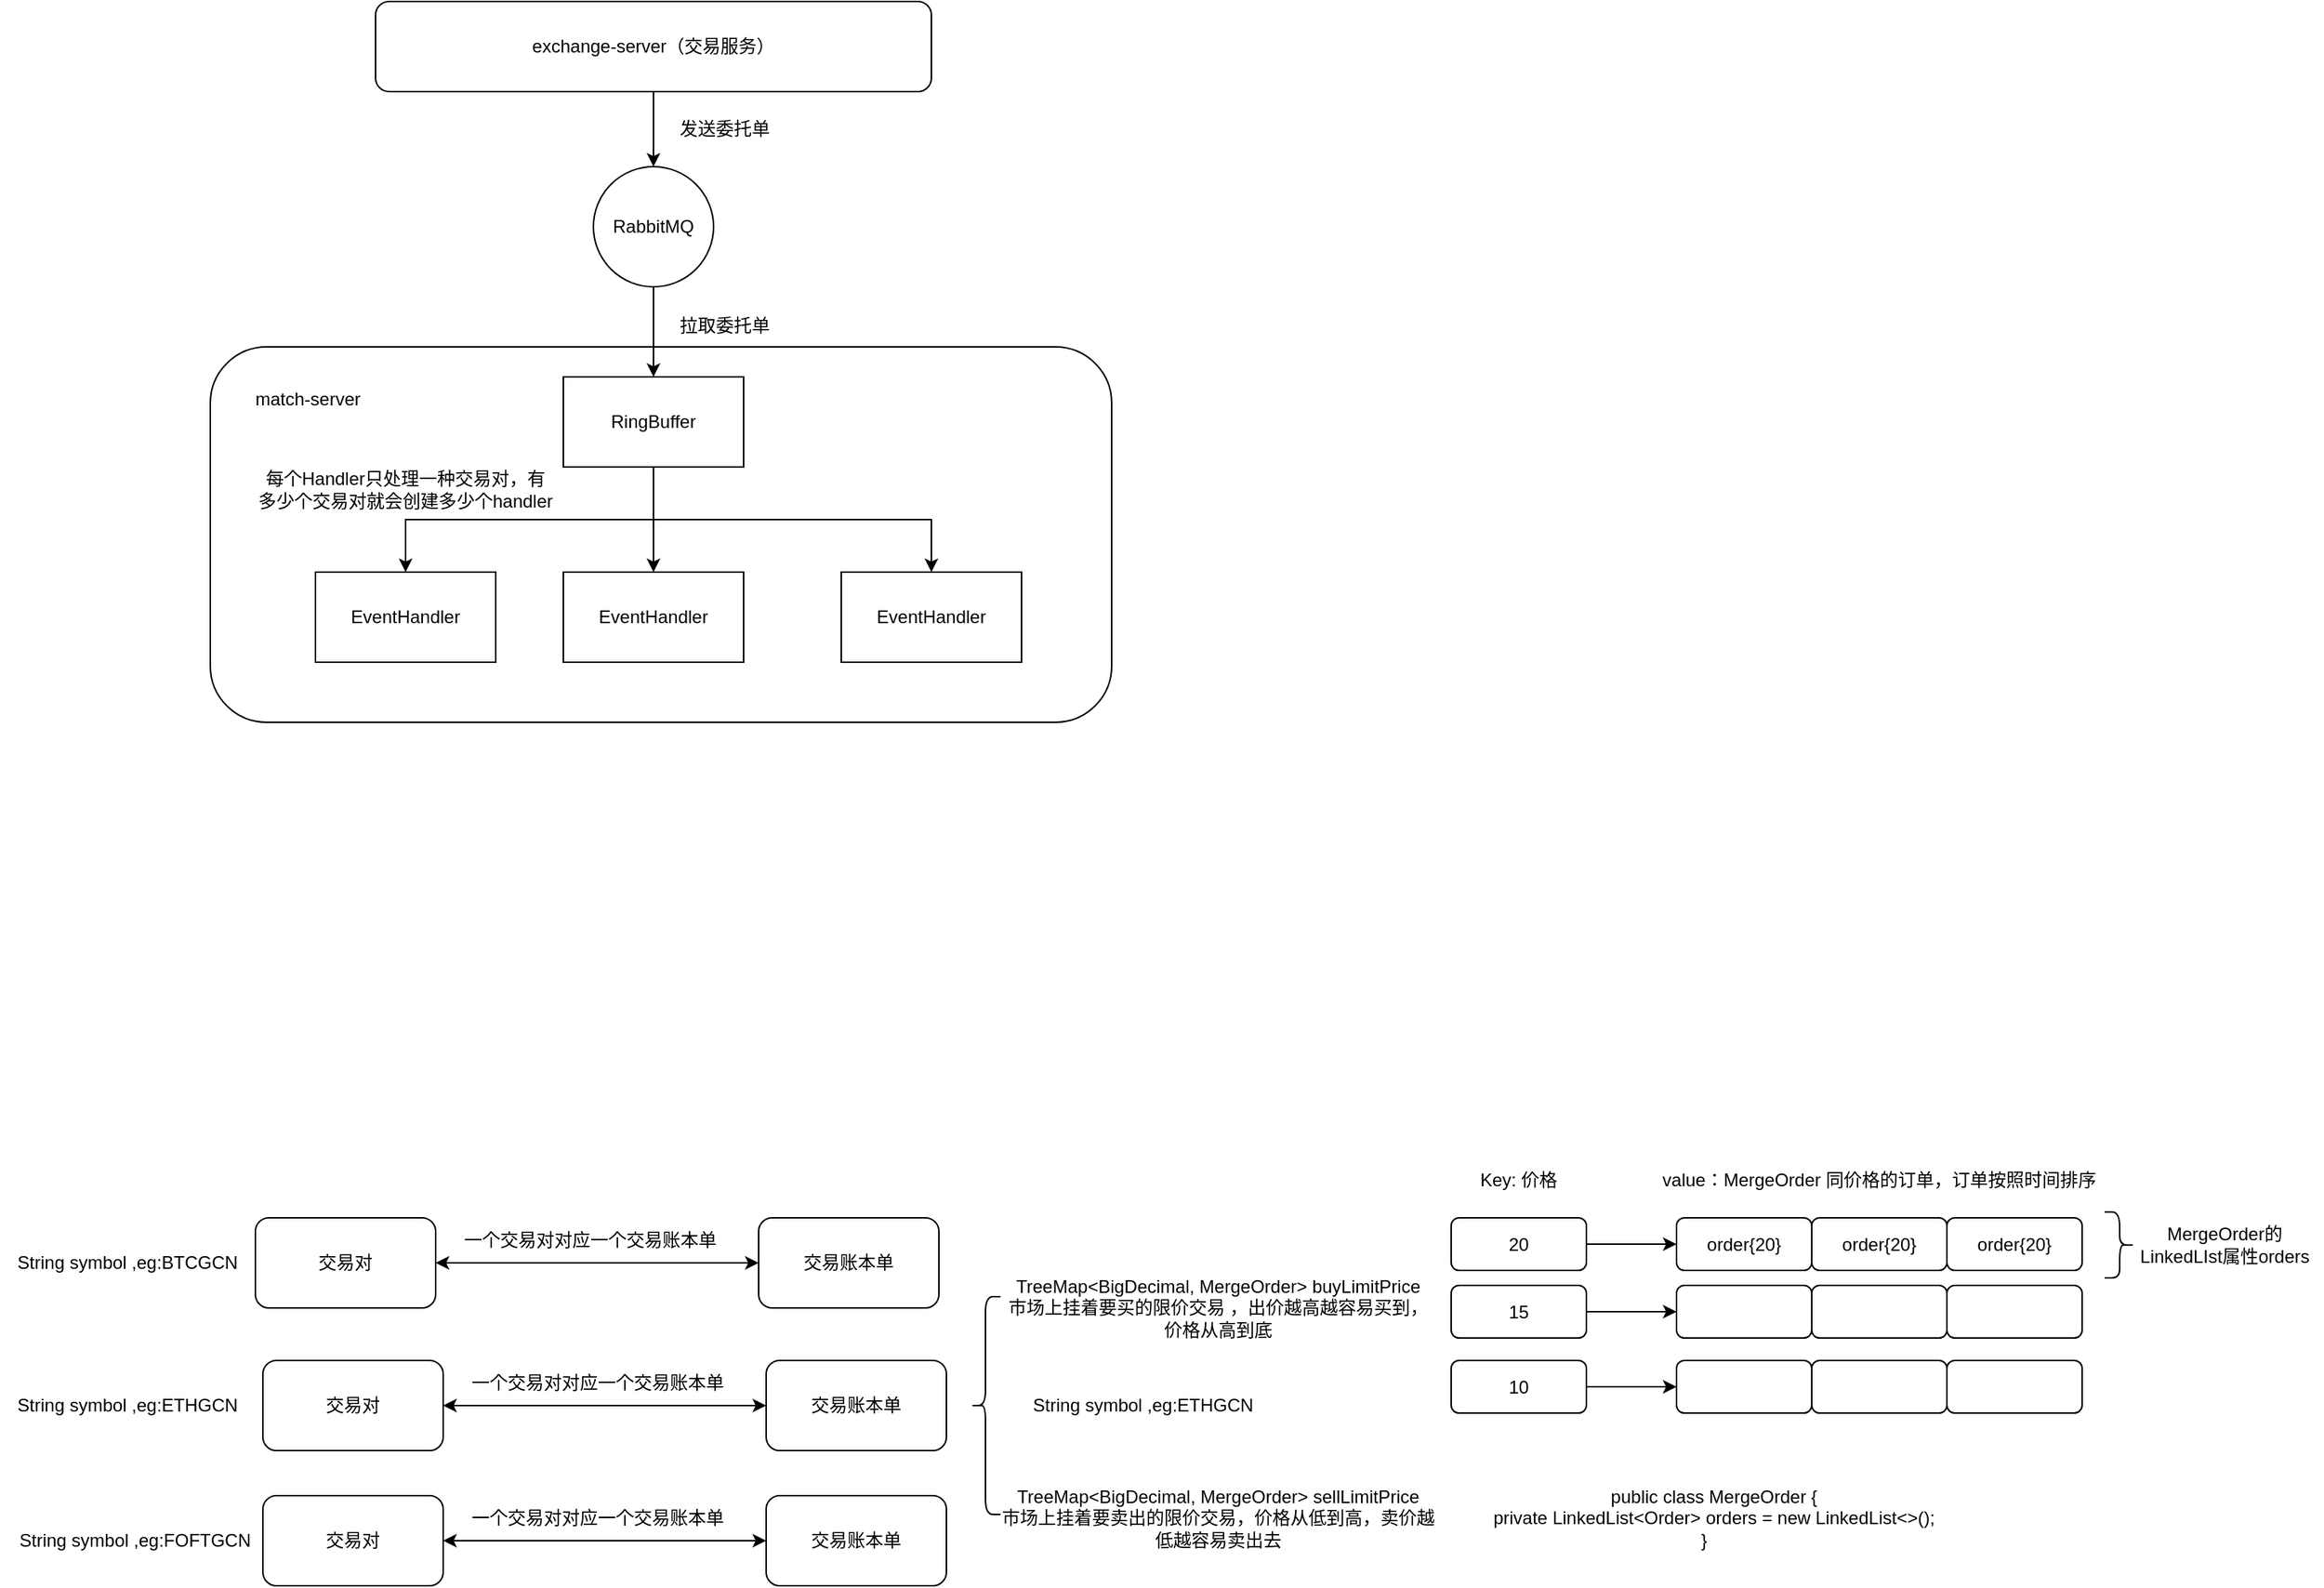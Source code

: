 <mxfile version="21.6.8" type="github">
  <diagram name="第 1 页" id="LZYfN8Qb-46NnNl3OFI-">
    <mxGraphModel dx="1589" dy="765" grid="1" gridSize="10" guides="1" tooltips="1" connect="1" arrows="1" fold="1" page="1" pageScale="1" pageWidth="827" pageHeight="1169" math="0" shadow="0">
      <root>
        <mxCell id="0" />
        <mxCell id="1" parent="0" />
        <mxCell id="YOYZqp5rT2E9GzHTg75s-17" value="" style="rounded=1;whiteSpace=wrap;html=1;" vertex="1" parent="1">
          <mxGeometry x="140" y="250" width="600" height="250" as="geometry" />
        </mxCell>
        <mxCell id="YOYZqp5rT2E9GzHTg75s-16" style="edgeStyle=orthogonalEdgeStyle;rounded=0;orthogonalLoop=1;jettySize=auto;html=1;exitX=0.5;exitY=1;exitDx=0;exitDy=0;entryX=0.5;entryY=0;entryDx=0;entryDy=0;" edge="1" parent="1" source="YOYZqp5rT2E9GzHTg75s-1" target="YOYZqp5rT2E9GzHTg75s-2">
          <mxGeometry relative="1" as="geometry" />
        </mxCell>
        <mxCell id="YOYZqp5rT2E9GzHTg75s-1" value="exchange-server（交易服务）" style="rounded=1;whiteSpace=wrap;html=1;" vertex="1" parent="1">
          <mxGeometry x="250" y="20" width="370" height="60" as="geometry" />
        </mxCell>
        <mxCell id="YOYZqp5rT2E9GzHTg75s-19" style="edgeStyle=orthogonalEdgeStyle;rounded=0;orthogonalLoop=1;jettySize=auto;html=1;exitX=0.5;exitY=1;exitDx=0;exitDy=0;entryX=0.5;entryY=0;entryDx=0;entryDy=0;" edge="1" parent="1" source="YOYZqp5rT2E9GzHTg75s-2" target="YOYZqp5rT2E9GzHTg75s-9">
          <mxGeometry relative="1" as="geometry" />
        </mxCell>
        <mxCell id="YOYZqp5rT2E9GzHTg75s-2" value="RabbitMQ" style="ellipse;whiteSpace=wrap;html=1;aspect=fixed;" vertex="1" parent="1">
          <mxGeometry x="395" y="130" width="80" height="80" as="geometry" />
        </mxCell>
        <mxCell id="YOYZqp5rT2E9GzHTg75s-20" style="edgeStyle=orthogonalEdgeStyle;rounded=0;orthogonalLoop=1;jettySize=auto;html=1;exitX=0.5;exitY=1;exitDx=0;exitDy=0;entryX=0.5;entryY=0;entryDx=0;entryDy=0;" edge="1" parent="1" source="YOYZqp5rT2E9GzHTg75s-9" target="YOYZqp5rT2E9GzHTg75s-13">
          <mxGeometry relative="1" as="geometry" />
        </mxCell>
        <mxCell id="YOYZqp5rT2E9GzHTg75s-21" style="edgeStyle=orthogonalEdgeStyle;rounded=0;orthogonalLoop=1;jettySize=auto;html=1;exitX=0.5;exitY=1;exitDx=0;exitDy=0;" edge="1" parent="1" source="YOYZqp5rT2E9GzHTg75s-9" target="YOYZqp5rT2E9GzHTg75s-14">
          <mxGeometry relative="1" as="geometry" />
        </mxCell>
        <mxCell id="YOYZqp5rT2E9GzHTg75s-22" style="edgeStyle=orthogonalEdgeStyle;rounded=0;orthogonalLoop=1;jettySize=auto;html=1;exitX=0.5;exitY=1;exitDx=0;exitDy=0;" edge="1" parent="1" source="YOYZqp5rT2E9GzHTg75s-9" target="YOYZqp5rT2E9GzHTg75s-15">
          <mxGeometry relative="1" as="geometry" />
        </mxCell>
        <mxCell id="YOYZqp5rT2E9GzHTg75s-9" value="RingBuffer" style="rounded=0;whiteSpace=wrap;html=1;" vertex="1" parent="1">
          <mxGeometry x="375" y="270" width="120" height="60" as="geometry" />
        </mxCell>
        <mxCell id="YOYZqp5rT2E9GzHTg75s-13" value="EventHandler" style="rounded=0;whiteSpace=wrap;html=1;" vertex="1" parent="1">
          <mxGeometry x="210" y="400" width="120" height="60" as="geometry" />
        </mxCell>
        <mxCell id="YOYZqp5rT2E9GzHTg75s-14" value="EventHandler" style="rounded=0;whiteSpace=wrap;html=1;" vertex="1" parent="1">
          <mxGeometry x="375" y="400" width="120" height="60" as="geometry" />
        </mxCell>
        <mxCell id="YOYZqp5rT2E9GzHTg75s-15" value="EventHandler" style="rounded=0;whiteSpace=wrap;html=1;" vertex="1" parent="1">
          <mxGeometry x="560" y="400" width="120" height="60" as="geometry" />
        </mxCell>
        <mxCell id="YOYZqp5rT2E9GzHTg75s-18" value="match-server" style="text;html=1;strokeColor=none;fillColor=none;align=center;verticalAlign=middle;whiteSpace=wrap;rounded=0;" vertex="1" parent="1">
          <mxGeometry x="140" y="270" width="130" height="30" as="geometry" />
        </mxCell>
        <mxCell id="YOYZqp5rT2E9GzHTg75s-23" value="每个Handler只处理一种交易对，有多少个交易对就会创建多少个handler" style="text;html=1;strokeColor=none;fillColor=none;align=center;verticalAlign=middle;whiteSpace=wrap;rounded=0;" vertex="1" parent="1">
          <mxGeometry x="170" y="330" width="200" height="30" as="geometry" />
        </mxCell>
        <mxCell id="YOYZqp5rT2E9GzHTg75s-24" value="交易对" style="rounded=1;whiteSpace=wrap;html=1;" vertex="1" parent="1">
          <mxGeometry x="170" y="830" width="120" height="60" as="geometry" />
        </mxCell>
        <mxCell id="YOYZqp5rT2E9GzHTg75s-25" value="交易账本单" style="rounded=1;whiteSpace=wrap;html=1;" vertex="1" parent="1">
          <mxGeometry x="505" y="830" width="120" height="60" as="geometry" />
        </mxCell>
        <mxCell id="YOYZqp5rT2E9GzHTg75s-27" value="" style="endArrow=classic;startArrow=classic;html=1;rounded=0;entryX=0;entryY=0.5;entryDx=0;entryDy=0;exitX=1;exitY=0.5;exitDx=0;exitDy=0;" edge="1" parent="1" source="YOYZqp5rT2E9GzHTg75s-24" target="YOYZqp5rT2E9GzHTg75s-25">
          <mxGeometry width="50" height="50" relative="1" as="geometry">
            <mxPoint x="290" y="865" as="sourcePoint" />
            <mxPoint x="340" y="815" as="targetPoint" />
          </mxGeometry>
        </mxCell>
        <mxCell id="YOYZqp5rT2E9GzHTg75s-28" value="一个交易对对应一个交易账本单" style="text;html=1;strokeColor=none;fillColor=none;align=center;verticalAlign=middle;whiteSpace=wrap;rounded=0;" vertex="1" parent="1">
          <mxGeometry x="300" y="830" width="186" height="30" as="geometry" />
        </mxCell>
        <mxCell id="YOYZqp5rT2E9GzHTg75s-37" value="交易对" style="rounded=1;whiteSpace=wrap;html=1;" vertex="1" parent="1">
          <mxGeometry x="175" y="925" width="120" height="60" as="geometry" />
        </mxCell>
        <mxCell id="YOYZqp5rT2E9GzHTg75s-38" value="交易账本单" style="rounded=1;whiteSpace=wrap;html=1;" vertex="1" parent="1">
          <mxGeometry x="510" y="925" width="120" height="60" as="geometry" />
        </mxCell>
        <mxCell id="YOYZqp5rT2E9GzHTg75s-39" value="" style="endArrow=classic;startArrow=classic;html=1;rounded=0;entryX=0;entryY=0.5;entryDx=0;entryDy=0;exitX=1;exitY=0.5;exitDx=0;exitDy=0;" edge="1" parent="1" source="YOYZqp5rT2E9GzHTg75s-37" target="YOYZqp5rT2E9GzHTg75s-38">
          <mxGeometry width="50" height="50" relative="1" as="geometry">
            <mxPoint x="295" y="960" as="sourcePoint" />
            <mxPoint x="345" y="910" as="targetPoint" />
          </mxGeometry>
        </mxCell>
        <mxCell id="YOYZqp5rT2E9GzHTg75s-40" value="一个交易对对应一个交易账本单" style="text;html=1;strokeColor=none;fillColor=none;align=center;verticalAlign=middle;whiteSpace=wrap;rounded=0;" vertex="1" parent="1">
          <mxGeometry x="305" y="925" width="186" height="30" as="geometry" />
        </mxCell>
        <mxCell id="YOYZqp5rT2E9GzHTg75s-41" value="交易对" style="rounded=1;whiteSpace=wrap;html=1;" vertex="1" parent="1">
          <mxGeometry x="175" y="1015" width="120" height="60" as="geometry" />
        </mxCell>
        <mxCell id="YOYZqp5rT2E9GzHTg75s-42" value="交易账本单" style="rounded=1;whiteSpace=wrap;html=1;" vertex="1" parent="1">
          <mxGeometry x="510" y="1015" width="120" height="60" as="geometry" />
        </mxCell>
        <mxCell id="YOYZqp5rT2E9GzHTg75s-43" value="" style="endArrow=classic;startArrow=classic;html=1;rounded=0;entryX=0;entryY=0.5;entryDx=0;entryDy=0;exitX=1;exitY=0.5;exitDx=0;exitDy=0;" edge="1" parent="1" source="YOYZqp5rT2E9GzHTg75s-41" target="YOYZqp5rT2E9GzHTg75s-42">
          <mxGeometry width="50" height="50" relative="1" as="geometry">
            <mxPoint x="295" y="1050" as="sourcePoint" />
            <mxPoint x="345" y="1000" as="targetPoint" />
          </mxGeometry>
        </mxCell>
        <mxCell id="YOYZqp5rT2E9GzHTg75s-44" value="一个交易对对应一个交易账本单" style="text;html=1;strokeColor=none;fillColor=none;align=center;verticalAlign=middle;whiteSpace=wrap;rounded=0;" vertex="1" parent="1">
          <mxGeometry x="305" y="1015" width="186" height="30" as="geometry" />
        </mxCell>
        <mxCell id="YOYZqp5rT2E9GzHTg75s-45" value="String symbol ,eg:BTCGCN" style="text;html=1;strokeColor=none;fillColor=none;align=center;verticalAlign=middle;whiteSpace=wrap;rounded=0;" vertex="1" parent="1">
          <mxGeometry y="845" width="170" height="30" as="geometry" />
        </mxCell>
        <mxCell id="YOYZqp5rT2E9GzHTg75s-46" value="String symbol ,eg:ETHGCN" style="text;html=1;strokeColor=none;fillColor=none;align=center;verticalAlign=middle;whiteSpace=wrap;rounded=0;" vertex="1" parent="1">
          <mxGeometry y="940" width="170" height="30" as="geometry" />
        </mxCell>
        <mxCell id="YOYZqp5rT2E9GzHTg75s-47" value="String symbol ,eg:FOFTGCN" style="text;html=1;strokeColor=none;fillColor=none;align=center;verticalAlign=middle;whiteSpace=wrap;rounded=0;" vertex="1" parent="1">
          <mxGeometry x="5" y="1030" width="170" height="30" as="geometry" />
        </mxCell>
        <mxCell id="YOYZqp5rT2E9GzHTg75s-50" value="" style="shape=curlyBracket;whiteSpace=wrap;html=1;rounded=1;labelPosition=left;verticalLabelPosition=middle;align=right;verticalAlign=middle;" vertex="1" parent="1">
          <mxGeometry x="646" y="882.5" width="20" height="145" as="geometry" />
        </mxCell>
        <mxCell id="YOYZqp5rT2E9GzHTg75s-51" value="TreeMap&amp;lt;BigDecimal, MergeOrder&amp;gt; buyLimitPrice&lt;br&gt;市场上挂着要买的限价交易 ，出价越高越容易买到，价格从高到底" style="text;html=1;strokeColor=none;fillColor=none;align=center;verticalAlign=middle;whiteSpace=wrap;rounded=0;" vertex="1" parent="1">
          <mxGeometry x="666" y="875" width="290" height="30" as="geometry" />
        </mxCell>
        <mxCell id="YOYZqp5rT2E9GzHTg75s-52" value="String symbol ,eg:ETHGCN" style="text;html=1;strokeColor=none;fillColor=none;align=center;verticalAlign=middle;whiteSpace=wrap;rounded=0;" vertex="1" parent="1">
          <mxGeometry x="676" y="940" width="170" height="30" as="geometry" />
        </mxCell>
        <mxCell id="YOYZqp5rT2E9GzHTg75s-53" value="TreeMap&amp;lt;BigDecimal, MergeOrder&amp;gt; sellLimitPrice&lt;br&gt;市场上挂着要卖出的限价交易，价格从低到高，卖价越低越容易卖出去" style="text;html=1;strokeColor=none;fillColor=none;align=center;verticalAlign=middle;whiteSpace=wrap;rounded=0;" vertex="1" parent="1">
          <mxGeometry x="666" y="1015" width="290" height="30" as="geometry" />
        </mxCell>
        <mxCell id="YOYZqp5rT2E9GzHTg75s-68" style="edgeStyle=orthogonalEdgeStyle;rounded=0;orthogonalLoop=1;jettySize=auto;html=1;exitX=1;exitY=0.5;exitDx=0;exitDy=0;entryX=0;entryY=0.5;entryDx=0;entryDy=0;" edge="1" parent="1" source="YOYZqp5rT2E9GzHTg75s-54" target="YOYZqp5rT2E9GzHTg75s-57">
          <mxGeometry relative="1" as="geometry" />
        </mxCell>
        <mxCell id="YOYZqp5rT2E9GzHTg75s-54" value="20" style="rounded=1;whiteSpace=wrap;html=1;" vertex="1" parent="1">
          <mxGeometry x="966" y="830" width="90" height="35" as="geometry" />
        </mxCell>
        <mxCell id="YOYZqp5rT2E9GzHTg75s-70" style="edgeStyle=orthogonalEdgeStyle;rounded=0;orthogonalLoop=1;jettySize=auto;html=1;exitX=1;exitY=0.5;exitDx=0;exitDy=0;" edge="1" parent="1" source="YOYZqp5rT2E9GzHTg75s-55" target="YOYZqp5rT2E9GzHTg75s-58">
          <mxGeometry relative="1" as="geometry" />
        </mxCell>
        <mxCell id="YOYZqp5rT2E9GzHTg75s-55" value="10" style="rounded=1;whiteSpace=wrap;html=1;" vertex="1" parent="1">
          <mxGeometry x="966" y="925" width="90" height="35" as="geometry" />
        </mxCell>
        <mxCell id="YOYZqp5rT2E9GzHTg75s-69" style="edgeStyle=orthogonalEdgeStyle;rounded=0;orthogonalLoop=1;jettySize=auto;html=1;exitX=1;exitY=0.5;exitDx=0;exitDy=0;entryX=0;entryY=0.5;entryDx=0;entryDy=0;" edge="1" parent="1" source="YOYZqp5rT2E9GzHTg75s-56" target="YOYZqp5rT2E9GzHTg75s-59">
          <mxGeometry relative="1" as="geometry" />
        </mxCell>
        <mxCell id="YOYZqp5rT2E9GzHTg75s-56" value="15" style="rounded=1;whiteSpace=wrap;html=1;" vertex="1" parent="1">
          <mxGeometry x="966" y="875" width="90" height="35" as="geometry" />
        </mxCell>
        <mxCell id="YOYZqp5rT2E9GzHTg75s-57" value="order{20}" style="rounded=1;whiteSpace=wrap;html=1;" vertex="1" parent="1">
          <mxGeometry x="1116" y="830" width="90" height="35" as="geometry" />
        </mxCell>
        <mxCell id="YOYZqp5rT2E9GzHTg75s-58" value="" style="rounded=1;whiteSpace=wrap;html=1;" vertex="1" parent="1">
          <mxGeometry x="1116" y="925" width="90" height="35" as="geometry" />
        </mxCell>
        <mxCell id="YOYZqp5rT2E9GzHTg75s-59" value="" style="rounded=1;whiteSpace=wrap;html=1;" vertex="1" parent="1">
          <mxGeometry x="1116" y="875" width="90" height="35" as="geometry" />
        </mxCell>
        <mxCell id="YOYZqp5rT2E9GzHTg75s-60" value="order{20}" style="rounded=1;whiteSpace=wrap;html=1;" vertex="1" parent="1">
          <mxGeometry x="1206" y="830" width="90" height="35" as="geometry" />
        </mxCell>
        <mxCell id="YOYZqp5rT2E9GzHTg75s-61" value="" style="rounded=1;whiteSpace=wrap;html=1;" vertex="1" parent="1">
          <mxGeometry x="1206" y="925" width="90" height="35" as="geometry" />
        </mxCell>
        <mxCell id="YOYZqp5rT2E9GzHTg75s-62" value="" style="rounded=1;whiteSpace=wrap;html=1;" vertex="1" parent="1">
          <mxGeometry x="1206" y="875" width="90" height="35" as="geometry" />
        </mxCell>
        <mxCell id="YOYZqp5rT2E9GzHTg75s-63" value="order{20}" style="rounded=1;whiteSpace=wrap;html=1;" vertex="1" parent="1">
          <mxGeometry x="1296" y="830" width="90" height="35" as="geometry" />
        </mxCell>
        <mxCell id="YOYZqp5rT2E9GzHTg75s-64" value="" style="rounded=1;whiteSpace=wrap;html=1;" vertex="1" parent="1">
          <mxGeometry x="1296" y="925" width="90" height="35" as="geometry" />
        </mxCell>
        <mxCell id="YOYZqp5rT2E9GzHTg75s-65" value="" style="rounded=1;whiteSpace=wrap;html=1;" vertex="1" parent="1">
          <mxGeometry x="1296" y="875" width="90" height="35" as="geometry" />
        </mxCell>
        <mxCell id="YOYZqp5rT2E9GzHTg75s-66" value="Key: 价格" style="text;html=1;strokeColor=none;fillColor=none;align=center;verticalAlign=middle;whiteSpace=wrap;rounded=0;" vertex="1" parent="1">
          <mxGeometry x="981" y="790" width="60" height="30" as="geometry" />
        </mxCell>
        <mxCell id="YOYZqp5rT2E9GzHTg75s-67" value="value：MergeOrder 同价格的订单，订单按照时间排序" style="text;html=1;strokeColor=none;fillColor=none;align=center;verticalAlign=middle;whiteSpace=wrap;rounded=0;" vertex="1" parent="1">
          <mxGeometry x="1101" y="790" width="300" height="30" as="geometry" />
        </mxCell>
        <mxCell id="YOYZqp5rT2E9GzHTg75s-72" value="&lt;div&gt;public class MergeOrder {&lt;/div&gt;&lt;div&gt;&amp;nbsp; &amp;nbsp; private LinkedList&amp;lt;Order&amp;gt; orders = new LinkedList&amp;lt;&amp;gt;();&amp;nbsp; &amp;nbsp;&amp;nbsp;&lt;/div&gt;&lt;div&gt;}&amp;nbsp; &amp;nbsp;&amp;nbsp;&lt;/div&gt;" style="text;html=1;strokeColor=none;fillColor=none;align=center;verticalAlign=middle;whiteSpace=wrap;rounded=0;" vertex="1" parent="1">
          <mxGeometry x="946" y="992.5" width="390" height="75" as="geometry" />
        </mxCell>
        <mxCell id="YOYZqp5rT2E9GzHTg75s-77" value="" style="shape=curlyBracket;whiteSpace=wrap;html=1;rounded=1;flipH=1;labelPosition=right;verticalLabelPosition=middle;align=left;verticalAlign=middle;direction=east;" vertex="1" parent="1">
          <mxGeometry x="1401" y="826.13" width="20" height="43.87" as="geometry" />
        </mxCell>
        <mxCell id="YOYZqp5rT2E9GzHTg75s-90" value="MergeOrder的LinkedLIst属性orders" style="text;html=1;strokeColor=none;fillColor=none;align=center;verticalAlign=middle;whiteSpace=wrap;rounded=0;" vertex="1" parent="1">
          <mxGeometry x="1416" y="833.07" width="130" height="30" as="geometry" />
        </mxCell>
        <mxCell id="YOYZqp5rT2E9GzHTg75s-91" value="发送委托单" style="text;html=1;strokeColor=none;fillColor=none;align=center;verticalAlign=middle;whiteSpace=wrap;rounded=0;" vertex="1" parent="1">
          <mxGeometry x="445" y="90" width="75" height="30" as="geometry" />
        </mxCell>
        <mxCell id="YOYZqp5rT2E9GzHTg75s-92" value="拉取委托单" style="text;html=1;strokeColor=none;fillColor=none;align=center;verticalAlign=middle;whiteSpace=wrap;rounded=0;" vertex="1" parent="1">
          <mxGeometry x="445" y="221" width="75" height="30" as="geometry" />
        </mxCell>
      </root>
    </mxGraphModel>
  </diagram>
</mxfile>
